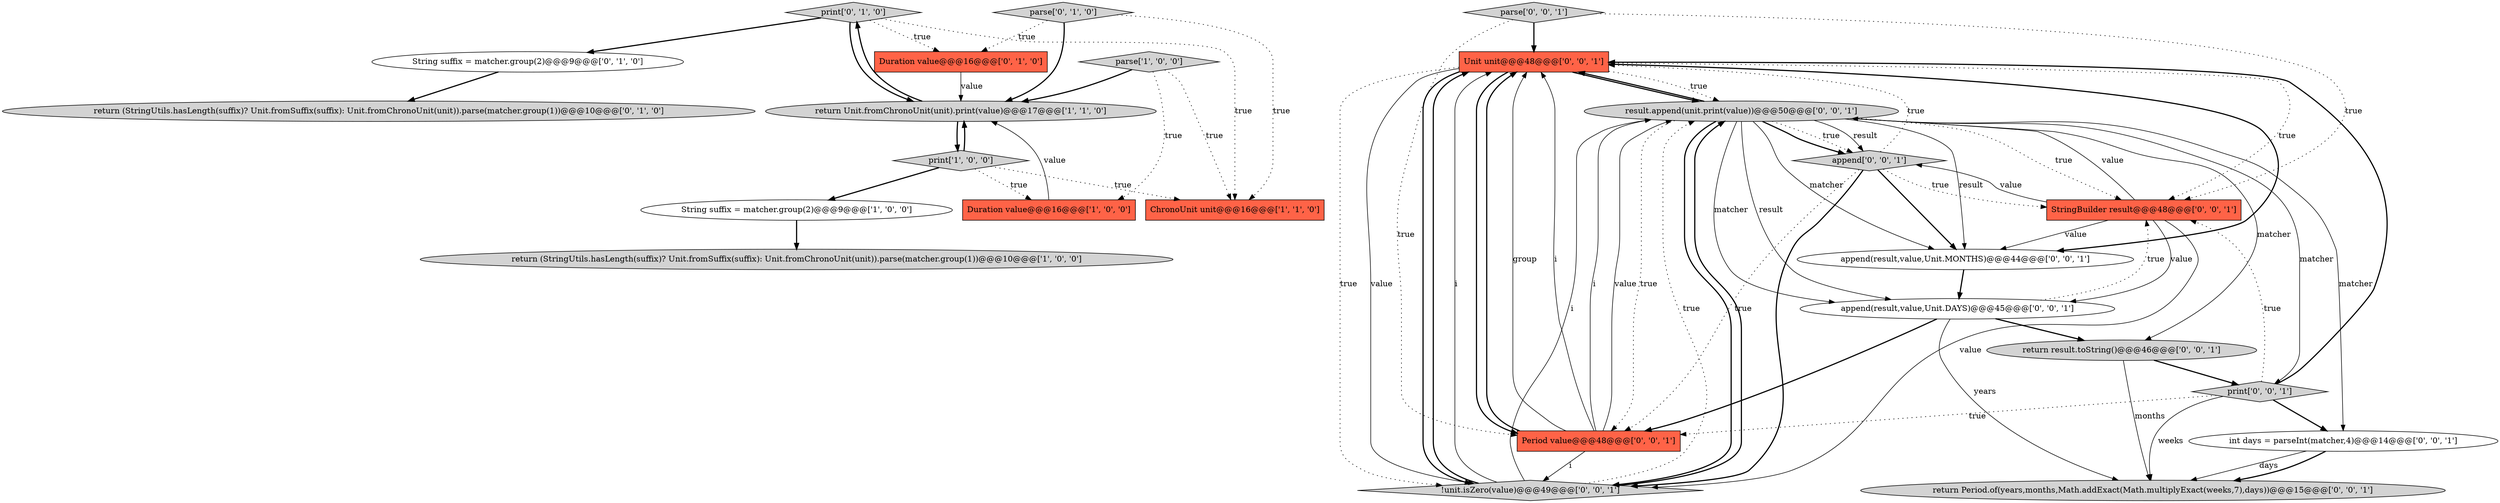 digraph {
9 [style = filled, label = "return (StringUtils.hasLength(suffix)? Unit.fromSuffix(suffix): Unit.fromChronoUnit(unit)).parse(matcher.group(1))@@@10@@@['0', '1', '0']", fillcolor = lightgray, shape = ellipse image = "AAA0AAABBB2BBB"];
2 [style = filled, label = "String suffix = matcher.group(2)@@@9@@@['1', '0', '0']", fillcolor = white, shape = ellipse image = "AAA0AAABBB1BBB"];
0 [style = filled, label = "Duration value@@@16@@@['1', '0', '0']", fillcolor = tomato, shape = box image = "AAA0AAABBB1BBB"];
18 [style = filled, label = "Unit unit@@@48@@@['0', '0', '1']", fillcolor = tomato, shape = box image = "AAA0AAABBB3BBB"];
21 [style = filled, label = "result.append(unit.print(value))@@@50@@@['0', '0', '1']", fillcolor = lightgray, shape = ellipse image = "AAA0AAABBB3BBB"];
3 [style = filled, label = "parse['1', '0', '0']", fillcolor = lightgray, shape = diamond image = "AAA0AAABBB1BBB"];
10 [style = filled, label = "parse['0', '1', '0']", fillcolor = lightgray, shape = diamond image = "AAA0AAABBB2BBB"];
13 [style = filled, label = "append['0', '0', '1']", fillcolor = lightgray, shape = diamond image = "AAA0AAABBB3BBB"];
8 [style = filled, label = "String suffix = matcher.group(2)@@@9@@@['0', '1', '0']", fillcolor = white, shape = ellipse image = "AAA0AAABBB2BBB"];
12 [style = filled, label = "StringBuilder result@@@48@@@['0', '0', '1']", fillcolor = tomato, shape = box image = "AAA0AAABBB3BBB"];
7 [style = filled, label = "Duration value@@@16@@@['0', '1', '0']", fillcolor = tomato, shape = box image = "AAA0AAABBB2BBB"];
15 [style = filled, label = "!unit.isZero(value)@@@49@@@['0', '0', '1']", fillcolor = lightgray, shape = diamond image = "AAA0AAABBB3BBB"];
24 [style = filled, label = "return result.toString()@@@46@@@['0', '0', '1']", fillcolor = lightgray, shape = ellipse image = "AAA0AAABBB3BBB"];
5 [style = filled, label = "return Unit.fromChronoUnit(unit).print(value)@@@17@@@['1', '1', '0']", fillcolor = lightgray, shape = ellipse image = "AAA0AAABBB1BBB"];
19 [style = filled, label = "int days = parseInt(matcher,4)@@@14@@@['0', '0', '1']", fillcolor = white, shape = ellipse image = "AAA0AAABBB3BBB"];
20 [style = filled, label = "append(result,value,Unit.DAYS)@@@45@@@['0', '0', '1']", fillcolor = white, shape = ellipse image = "AAA0AAABBB3BBB"];
14 [style = filled, label = "print['0', '0', '1']", fillcolor = lightgray, shape = diamond image = "AAA0AAABBB3BBB"];
17 [style = filled, label = "parse['0', '0', '1']", fillcolor = lightgray, shape = diamond image = "AAA0AAABBB3BBB"];
11 [style = filled, label = "print['0', '1', '0']", fillcolor = lightgray, shape = diamond image = "AAA0AAABBB2BBB"];
4 [style = filled, label = "ChronoUnit unit@@@16@@@['1', '1', '0']", fillcolor = tomato, shape = box image = "AAA0AAABBB1BBB"];
6 [style = filled, label = "return (StringUtils.hasLength(suffix)? Unit.fromSuffix(suffix): Unit.fromChronoUnit(unit)).parse(matcher.group(1))@@@10@@@['1', '0', '0']", fillcolor = lightgray, shape = ellipse image = "AAA0AAABBB1BBB"];
22 [style = filled, label = "append(result,value,Unit.MONTHS)@@@44@@@['0', '0', '1']", fillcolor = white, shape = ellipse image = "AAA0AAABBB3BBB"];
1 [style = filled, label = "print['1', '0', '0']", fillcolor = lightgray, shape = diamond image = "AAA0AAABBB1BBB"];
16 [style = filled, label = "return Period.of(years,months,Math.addExact(Math.multiplyExact(weeks,7),days))@@@15@@@['0', '0', '1']", fillcolor = lightgray, shape = ellipse image = "AAA0AAABBB3BBB"];
23 [style = filled, label = "Period value@@@48@@@['0', '0', '1']", fillcolor = tomato, shape = box image = "AAA0AAABBB3BBB"];
15->21 [style = dotted, label="true"];
3->4 [style = dotted, label="true"];
20->23 [style = bold, label=""];
13->15 [style = bold, label=""];
18->15 [style = dotted, label="true"];
21->24 [style = solid, label="matcher"];
23->21 [style = solid, label="i"];
8->9 [style = bold, label=""];
24->16 [style = solid, label="months"];
21->15 [style = bold, label=""];
14->18 [style = bold, label=""];
15->18 [style = bold, label=""];
18->22 [style = bold, label=""];
1->0 [style = dotted, label="true"];
17->18 [style = bold, label=""];
19->16 [style = solid, label="days"];
5->1 [style = bold, label=""];
13->22 [style = bold, label=""];
14->16 [style = solid, label="weeks"];
17->23 [style = dotted, label="true"];
18->15 [style = solid, label="value"];
21->20 [style = solid, label="matcher"];
21->23 [style = dotted, label="true"];
0->5 [style = solid, label="value"];
15->21 [style = bold, label=""];
11->7 [style = dotted, label="true"];
14->19 [style = bold, label=""];
22->20 [style = bold, label=""];
10->7 [style = dotted, label="true"];
21->13 [style = dotted, label="true"];
10->4 [style = dotted, label="true"];
18->12 [style = dotted, label="true"];
3->5 [style = bold, label=""];
7->5 [style = solid, label="value"];
14->12 [style = dotted, label="true"];
21->22 [style = solid, label="result"];
13->23 [style = dotted, label="true"];
23->21 [style = solid, label="value"];
3->0 [style = dotted, label="true"];
19->16 [style = bold, label=""];
20->12 [style = dotted, label="true"];
20->16 [style = solid, label="years"];
17->12 [style = dotted, label="true"];
18->21 [style = dotted, label="true"];
23->15 [style = solid, label="i"];
13->18 [style = dotted, label="true"];
21->22 [style = solid, label="matcher"];
23->18 [style = solid, label="group"];
5->11 [style = bold, label=""];
11->8 [style = bold, label=""];
12->13 [style = solid, label="value"];
23->18 [style = solid, label="i"];
21->18 [style = bold, label=""];
12->15 [style = solid, label="value"];
21->13 [style = solid, label="result"];
12->22 [style = solid, label="value"];
21->19 [style = solid, label="matcher"];
12->20 [style = solid, label="value"];
20->24 [style = bold, label=""];
21->20 [style = solid, label="result"];
2->6 [style = bold, label=""];
18->21 [style = bold, label=""];
23->18 [style = bold, label=""];
11->4 [style = dotted, label="true"];
12->21 [style = solid, label="value"];
15->21 [style = solid, label="i"];
24->14 [style = bold, label=""];
15->18 [style = solid, label="i"];
21->12 [style = dotted, label="true"];
14->23 [style = dotted, label="true"];
13->12 [style = dotted, label="true"];
1->4 [style = dotted, label="true"];
21->14 [style = solid, label="matcher"];
1->2 [style = bold, label=""];
10->5 [style = bold, label=""];
11->5 [style = bold, label=""];
18->23 [style = bold, label=""];
21->13 [style = bold, label=""];
1->5 [style = bold, label=""];
18->15 [style = bold, label=""];
}
